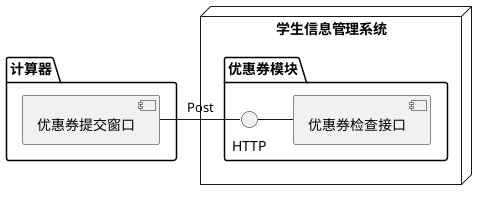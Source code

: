 @startuml

package "计算器" {
    [优惠券提交窗口]
}

node "学生信息管理系统" {
    folder "优惠券模块"{
        [优惠券提交窗口] - HTTP : Post
        HTTP - [优惠券检查接口]
    }
}

@enduml
